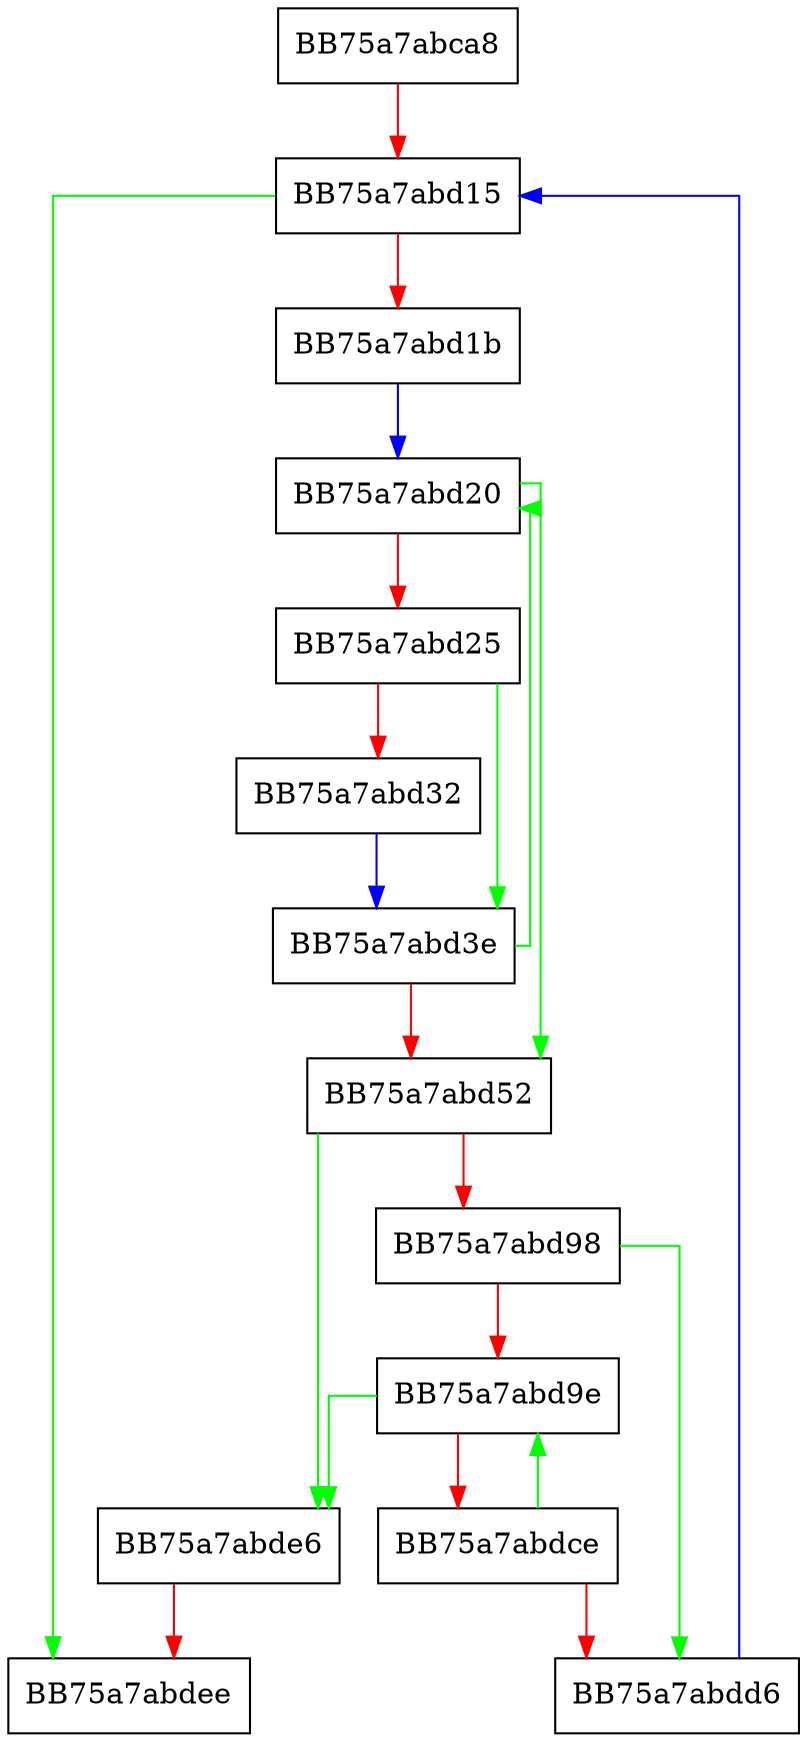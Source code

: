 digraph write_text_utf8_nolock {
  node [shape="box"];
  graph [splines=ortho];
  BB75a7abca8 -> BB75a7abd15 [color="red"];
  BB75a7abd15 -> BB75a7abdee [color="green"];
  BB75a7abd15 -> BB75a7abd1b [color="red"];
  BB75a7abd1b -> BB75a7abd20 [color="blue"];
  BB75a7abd20 -> BB75a7abd52 [color="green"];
  BB75a7abd20 -> BB75a7abd25 [color="red"];
  BB75a7abd25 -> BB75a7abd3e [color="green"];
  BB75a7abd25 -> BB75a7abd32 [color="red"];
  BB75a7abd32 -> BB75a7abd3e [color="blue"];
  BB75a7abd3e -> BB75a7abd20 [color="green"];
  BB75a7abd3e -> BB75a7abd52 [color="red"];
  BB75a7abd52 -> BB75a7abde6 [color="green"];
  BB75a7abd52 -> BB75a7abd98 [color="red"];
  BB75a7abd98 -> BB75a7abdd6 [color="green"];
  BB75a7abd98 -> BB75a7abd9e [color="red"];
  BB75a7abd9e -> BB75a7abde6 [color="green"];
  BB75a7abd9e -> BB75a7abdce [color="red"];
  BB75a7abdce -> BB75a7abd9e [color="green"];
  BB75a7abdce -> BB75a7abdd6 [color="red"];
  BB75a7abdd6 -> BB75a7abd15 [color="blue"];
  BB75a7abde6 -> BB75a7abdee [color="red"];
}
